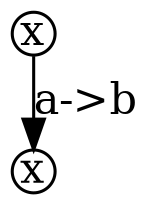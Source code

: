 digraph x
{
    // define image size as 100x200
    // commandline: -Gsize=1,2 -Gdpi=10
    size="1,2"
    dpi=10

    // `!` means expected size
    size="1,2!"

    // define space between ranks
    graph [ranksep="0.05"];

    // for all node/edge
    node [label=x]
    edge [label=x]

    // white circle node
    node [shape=circle, style=filled, fillcolor="white"]

    // do not stretch circle if text is long
    node [fixedsize=true]

    // node size in inch; default is 1
    node [width=0.2]

    // \E generate default edge label
    a -> b [ label="\E" ]

    // edge font color
    edge [label="a", fontcolor=red]
}
